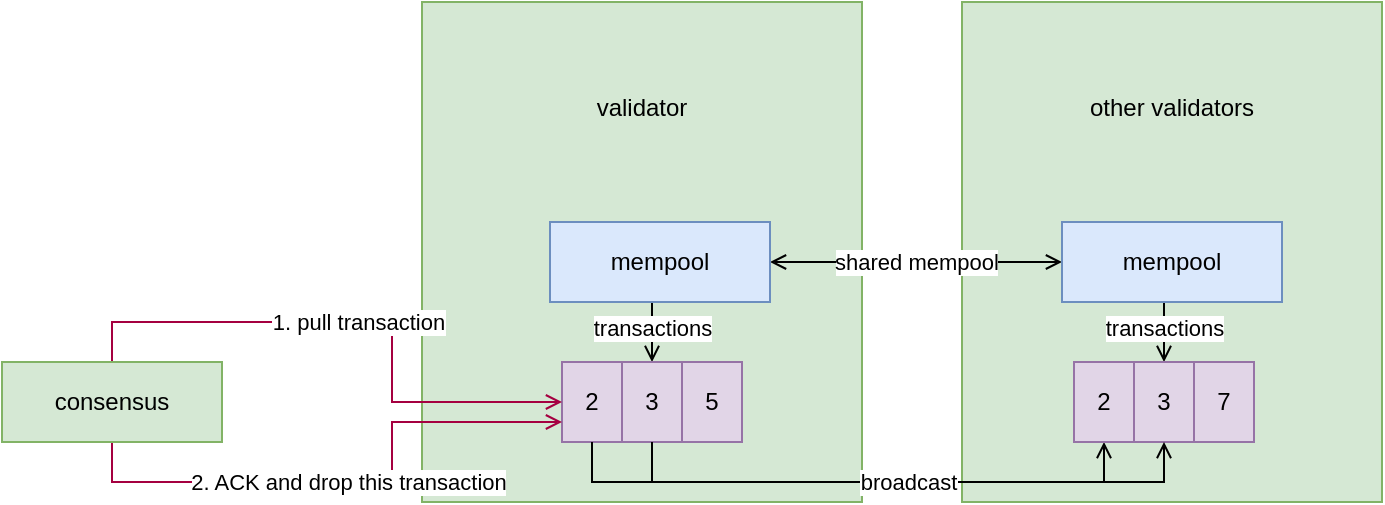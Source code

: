 <mxfile version="12.9.14" type="github">
  <diagram id="CItIgH05m8sW6yACGDwv" name="第 1 页">
    <mxGraphModel dx="744" dy="591" grid="1" gridSize="10" guides="1" tooltips="1" connect="1" arrows="1" fold="1" page="1" pageScale="1" pageWidth="827" pageHeight="1169" math="0" shadow="0">
      <root>
        <mxCell id="0" />
        <mxCell id="1" parent="0" />
        <mxCell id="4ave3apjSluiFSK-PLGM-2" value="validator&lt;br&gt;&lt;br&gt;&lt;br&gt;&lt;br&gt;&lt;br&gt;&lt;br&gt;&lt;br&gt;&lt;br&gt;&lt;br&gt;&lt;br&gt;&lt;br&gt;" style="rounded=0;whiteSpace=wrap;html=1;fillColor=#d5e8d4;strokeColor=#82b366;" vertex="1" parent="1">
          <mxGeometry x="240" y="250" width="220" height="250" as="geometry" />
        </mxCell>
        <mxCell id="4ave3apjSluiFSK-PLGM-3" value="other validators&lt;br&gt;&lt;br&gt;&lt;br&gt;&lt;br&gt;&lt;br&gt;&lt;br&gt;&lt;br&gt;&lt;br&gt;&lt;br&gt;&lt;br&gt;&lt;br&gt;" style="rounded=0;whiteSpace=wrap;html=1;fillColor=#d5e8d4;strokeColor=#82b366;" vertex="1" parent="1">
          <mxGeometry x="510" y="250" width="210" height="250" as="geometry" />
        </mxCell>
        <mxCell id="4ave3apjSluiFSK-PLGM-8" value="transactions" style="edgeStyle=orthogonalEdgeStyle;rounded=0;orthogonalLoop=1;jettySize=auto;html=1;exitX=0.5;exitY=1;exitDx=0;exitDy=0;entryX=0.5;entryY=0;entryDx=0;entryDy=0;endArrow=open;endFill=0;" edge="1" parent="1" source="4ave3apjSluiFSK-PLGM-1" target="4ave3apjSluiFSK-PLGM-5">
          <mxGeometry relative="1" as="geometry" />
        </mxCell>
        <mxCell id="4ave3apjSluiFSK-PLGM-23" value="shared mempool" style="edgeStyle=orthogonalEdgeStyle;rounded=0;orthogonalLoop=1;jettySize=auto;html=1;exitX=1;exitY=0.5;exitDx=0;exitDy=0;entryX=0;entryY=0.5;entryDx=0;entryDy=0;endArrow=open;endFill=0;startArrow=open;startFill=0;" edge="1" parent="1" source="4ave3apjSluiFSK-PLGM-1" target="4ave3apjSluiFSK-PLGM-16">
          <mxGeometry relative="1" as="geometry" />
        </mxCell>
        <mxCell id="4ave3apjSluiFSK-PLGM-1" value="mempool" style="rounded=0;whiteSpace=wrap;html=1;fillColor=#dae8fc;strokeColor=#6c8ebf;" vertex="1" parent="1">
          <mxGeometry x="304" y="360" width="110" height="40" as="geometry" />
        </mxCell>
        <mxCell id="4ave3apjSluiFSK-PLGM-7" value="" style="group" vertex="1" connectable="0" parent="1">
          <mxGeometry x="310" y="430" width="90" height="40" as="geometry" />
        </mxCell>
        <mxCell id="4ave3apjSluiFSK-PLGM-4" value="2" style="rounded=0;whiteSpace=wrap;html=1;fillColor=#e1d5e7;strokeColor=#9673a6;" vertex="1" parent="4ave3apjSluiFSK-PLGM-7">
          <mxGeometry width="30" height="40" as="geometry" />
        </mxCell>
        <mxCell id="4ave3apjSluiFSK-PLGM-5" value="3" style="rounded=0;whiteSpace=wrap;html=1;fillColor=#e1d5e7;strokeColor=#9673a6;" vertex="1" parent="4ave3apjSluiFSK-PLGM-7">
          <mxGeometry x="30" width="30" height="40" as="geometry" />
        </mxCell>
        <mxCell id="4ave3apjSluiFSK-PLGM-6" value="5" style="rounded=0;whiteSpace=wrap;html=1;fillColor=#e1d5e7;strokeColor=#9673a6;" vertex="1" parent="4ave3apjSluiFSK-PLGM-7">
          <mxGeometry x="60" width="30" height="40" as="geometry" />
        </mxCell>
        <mxCell id="4ave3apjSluiFSK-PLGM-11" style="edgeStyle=orthogonalEdgeStyle;rounded=0;orthogonalLoop=1;jettySize=auto;html=1;exitX=0.5;exitY=1;exitDx=0;exitDy=0;endArrow=open;endFill=0;entryX=0.5;entryY=1;entryDx=0;entryDy=0;" edge="1" parent="1" source="4ave3apjSluiFSK-PLGM-4" target="4ave3apjSluiFSK-PLGM-18">
          <mxGeometry relative="1" as="geometry">
            <mxPoint x="430" y="564.5" as="targetPoint" />
          </mxGeometry>
        </mxCell>
        <mxCell id="4ave3apjSluiFSK-PLGM-24" value="1. pull transaction" style="edgeStyle=orthogonalEdgeStyle;rounded=0;orthogonalLoop=1;jettySize=auto;html=1;exitX=0.5;exitY=0;exitDx=0;exitDy=0;startArrow=none;startFill=0;endArrow=open;endFill=0;fillColor=#d80073;strokeColor=#A50040;entryX=0;entryY=0.5;entryDx=0;entryDy=0;" edge="1" parent="1" source="4ave3apjSluiFSK-PLGM-14" target="4ave3apjSluiFSK-PLGM-4">
          <mxGeometry relative="1" as="geometry">
            <mxPoint x="250" y="501" as="targetPoint" />
          </mxGeometry>
        </mxCell>
        <mxCell id="4ave3apjSluiFSK-PLGM-26" value="2. ACK and drop this transaction" style="edgeStyle=orthogonalEdgeStyle;rounded=0;orthogonalLoop=1;jettySize=auto;html=1;exitX=0.5;exitY=1;exitDx=0;exitDy=0;entryX=0;entryY=0.75;entryDx=0;entryDy=0;startArrow=none;startFill=0;endArrow=open;endFill=0;fillColor=#d80073;strokeColor=#A50040;" edge="1" parent="1" source="4ave3apjSluiFSK-PLGM-14" target="4ave3apjSluiFSK-PLGM-4">
          <mxGeometry relative="1" as="geometry" />
        </mxCell>
        <mxCell id="4ave3apjSluiFSK-PLGM-14" value="consensus" style="rounded=0;whiteSpace=wrap;html=1;fillColor=#d5e8d4;strokeColor=#82b366;" vertex="1" parent="1">
          <mxGeometry x="30" y="430" width="110" height="40" as="geometry" />
        </mxCell>
        <mxCell id="4ave3apjSluiFSK-PLGM-15" value="transactions" style="edgeStyle=orthogonalEdgeStyle;rounded=0;orthogonalLoop=1;jettySize=auto;html=1;exitX=0.5;exitY=1;exitDx=0;exitDy=0;entryX=0.5;entryY=0;entryDx=0;entryDy=0;endArrow=open;endFill=0;" edge="1" parent="1" source="4ave3apjSluiFSK-PLGM-16" target="4ave3apjSluiFSK-PLGM-19">
          <mxGeometry relative="1" as="geometry" />
        </mxCell>
        <mxCell id="4ave3apjSluiFSK-PLGM-16" value="mempool" style="rounded=0;whiteSpace=wrap;html=1;fillColor=#dae8fc;strokeColor=#6c8ebf;" vertex="1" parent="1">
          <mxGeometry x="560" y="360" width="110" height="40" as="geometry" />
        </mxCell>
        <mxCell id="4ave3apjSluiFSK-PLGM-17" value="" style="group" vertex="1" connectable="0" parent="1">
          <mxGeometry x="566" y="430" width="90" height="40" as="geometry" />
        </mxCell>
        <mxCell id="4ave3apjSluiFSK-PLGM-18" value="2" style="rounded=0;whiteSpace=wrap;html=1;fillColor=#e1d5e7;strokeColor=#9673a6;" vertex="1" parent="4ave3apjSluiFSK-PLGM-17">
          <mxGeometry width="30" height="40" as="geometry" />
        </mxCell>
        <mxCell id="4ave3apjSluiFSK-PLGM-19" value="3" style="rounded=0;whiteSpace=wrap;html=1;fillColor=#e1d5e7;strokeColor=#9673a6;" vertex="1" parent="4ave3apjSluiFSK-PLGM-17">
          <mxGeometry x="30" width="30" height="40" as="geometry" />
        </mxCell>
        <mxCell id="4ave3apjSluiFSK-PLGM-20" value="7" style="rounded=0;whiteSpace=wrap;html=1;fillColor=#e1d5e7;strokeColor=#9673a6;" vertex="1" parent="4ave3apjSluiFSK-PLGM-17">
          <mxGeometry x="60" width="30" height="40" as="geometry" />
        </mxCell>
        <mxCell id="4ave3apjSluiFSK-PLGM-27" value="broadcast" style="edgeStyle=orthogonalEdgeStyle;rounded=0;orthogonalLoop=1;jettySize=auto;html=1;exitX=0.5;exitY=1;exitDx=0;exitDy=0;entryX=0.5;entryY=1;entryDx=0;entryDy=0;startArrow=none;startFill=0;endArrow=open;endFill=0;" edge="1" parent="1" source="4ave3apjSluiFSK-PLGM-5" target="4ave3apjSluiFSK-PLGM-19">
          <mxGeometry relative="1" as="geometry" />
        </mxCell>
      </root>
    </mxGraphModel>
  </diagram>
</mxfile>

